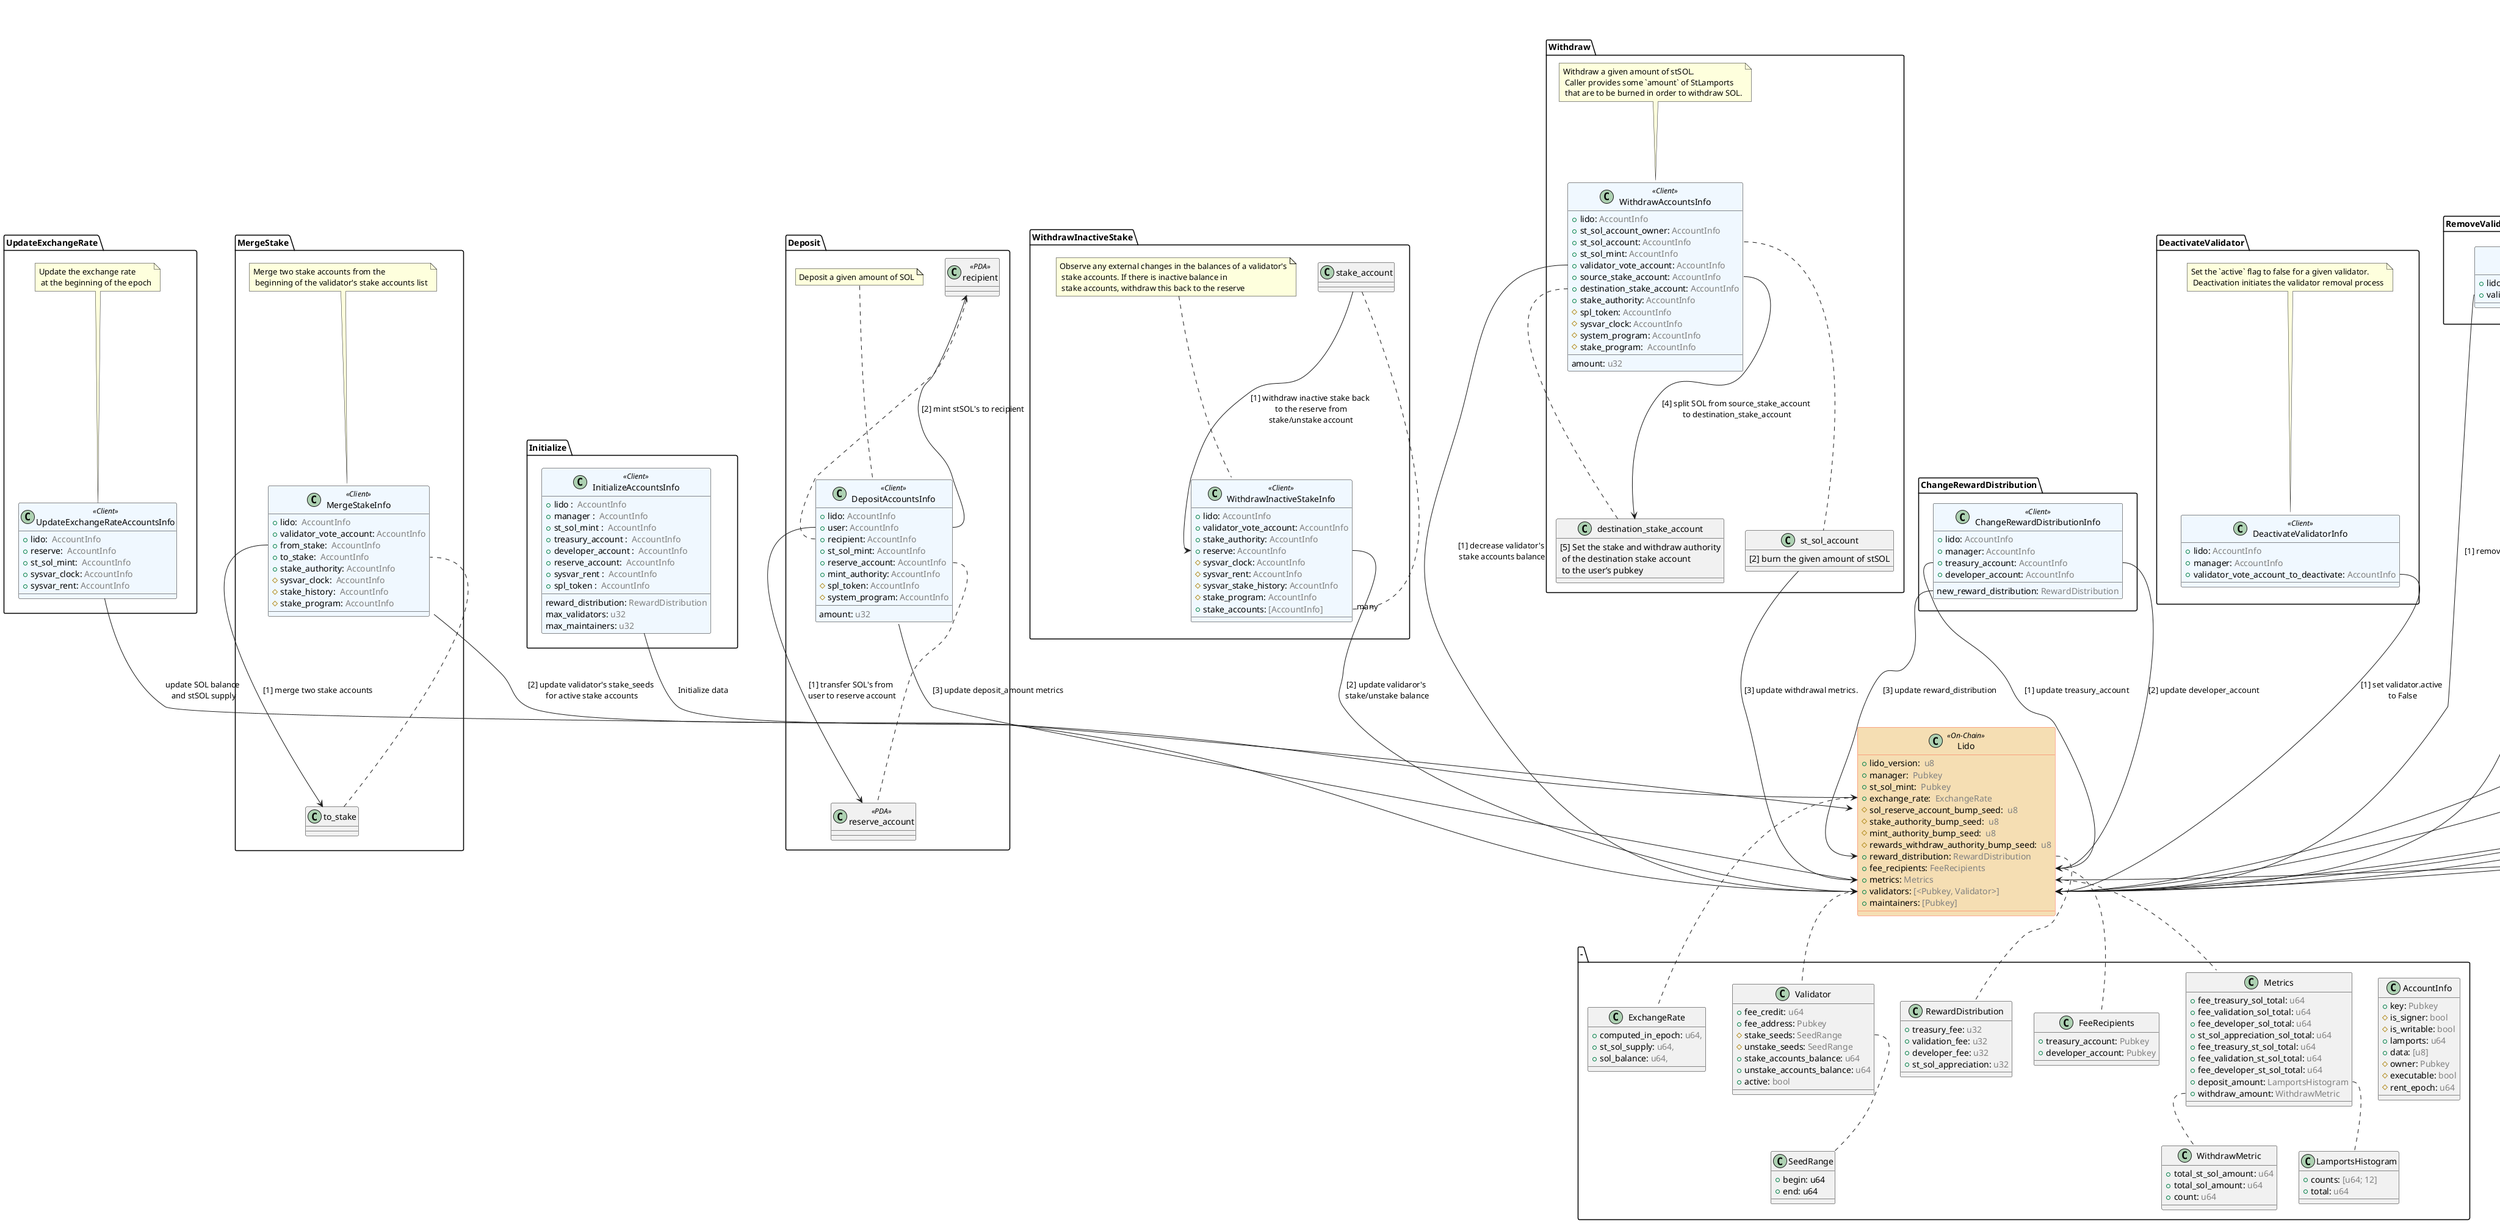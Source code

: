 @startuml SoLido program
allow_mixing

skinparam class {
  BackgroundColor<<On-Chain>> Wheat
  BorderColor<<On-Chain>> Tomato
  BackgroundColor<<Client>> aliceblue
  BorderColor<<On-Client>> aliceblue
}

skinparam stereotypeCBackgroundColor<< On-Chain >> DimGray

class Lido <<On-Chain>> {
  + lido_version: <font color="grey"> u8
  + manager: <font color="grey"> Pubkey
  + st_sol_mint: <font color="grey"> Pubkey
  + exchange_rate: <font color="grey"> ExchangeRate
  # sol_reserve_account_bump_seed: <font color="grey"> u8
  # stake_authority_bump_seed: <font color="grey"> u8
  # mint_authority_bump_seed: <font color="grey"> u8
  # rewards_withdraw_authority_bump_seed: <font color="grey"> u8
  + reward_distribution: <font color="grey">RewardDistribution
  + fee_recipients: <font color="grey">FeeRecipients
  + metrics: <font color="grey">Metrics
  + validators: <font color="grey">[<Pubkey, Validator>]
  + maintainers: <font color="grey">[Pubkey]
}

package "-" {

  class AccountInfo {
      + key: <font color="grey">Pubkey
      # is_signer: <font color="grey">bool
      # is_writable: <font color="grey">bool
      + lamports: <font color="grey">u64
      + data: <font color="grey">[u8]
      # owner: <font color="grey">Pubkey
      # executable: <font color="grey">bool
      # rent_epoch: <font color="grey">u64
  }

  class ExchangeRate {
      + computed_in_epoch: <font color="grey">u64,
      + st_sol_supply: <font color="grey">u64,
      + sol_balance: <font color="grey">u64,
  }

  class RewardDistribution {
    + treasury_fee: <font color="grey">u32
    + validation_fee: <font color="grey">u32
    + developer_fee: <font color="grey">u32
    + st_sol_appreciation: <font color="grey">u32
  }

  class FeeRecipients {
    + treasury_account: <font color="grey">Pubkey
    + developer_account: <font color="grey">Pubkey
  }

  class Metrics {
    + fee_treasury_sol_total: <font color="grey">u64
    + fee_validation_sol_total: <font color="grey">u64
    + fee_developer_sol_total: <font color="grey">u64
    + st_sol_appreciation_sol_total: <font color="grey">u64
    + fee_treasury_st_sol_total: <font color="grey">u64
    + fee_validation_st_sol_total: <font color="grey">u64
    + fee_developer_st_sol_total: <font color="grey">u64
    + deposit_amount: <font color="grey">LamportsHistogram
    + withdraw_amount: <font color="grey">WithdrawMetric
  }

  class LamportsHistogram {
    + counts: <font color="grey">[u64; 12]
    + total: <font color="grey">u64
  }

  class WithdrawMetric {
    + total_st_sol_amount: <font color="grey">u64
    + total_sol_amount: <font color="grey">u64
    + count: <font color="grey">u64
  }

  class Validator {
    + fee_credit: <font color="grey">u64
    + fee_address: <font color="grey">Pubkey
    # stake_seeds: <font color="grey">SeedRange
    # unstake_seeds: <font color="grey">SeedRange
    + stake_accounts_balance: <font color="grey">u64
    + unstake_accounts_balance: <font color="grey">u64
    + active: <font color="grey">bool
  }

  class SeedRange {
    + begin: u64
    + end: u64
  }

  Lido::exchange_rate .. ExchangeRate
  Lido::reward_distribution .. RewardDistribution
  Lido::fee_recipients .. FeeRecipients
  Lido::validators .. Validator
  Lido::metrics .. Metrics
  Metrics::deposit_amount.. LamportsHistogram
  Metrics::withdraw_amount.. WithdrawMetric
  Validator::stake_seeds .. SeedRange
}

package "Initialize" {
  InitializeAccountsInfo --> Lido : Initialize data

  class InitializeAccountsInfo <<Client>> {
    + lido : <font color="grey"> AccountInfo
    + manager : <font color="grey"> AccountInfo
    + st_sol_mint : <font color="grey"> AccountInfo
    + treasury_account : <font color="grey"> AccountInfo
    + developer_account : <font color="grey"> AccountInfo
    + reserve_account: <font color="grey"> AccountInfo
    + sysvar_rent : <font color="grey"> AccountInfo
    + spl_token : <font color="grey"> AccountInfo
    {method} reward_distribution: <font color="grey">RewardDistribution
    {method} max_validators: <font color="grey">u32
    {method} max_maintainers: <font color="grey">u32
  }
}

package Deposit {
  class DepositAccountsInfo <<Client>> {
    + lido: <font color="grey">AccountInfo
    + user: <font color="grey">AccountInfo
    + recipient: <font color="grey">AccountInfo
    + st_sol_mint: <font color="grey">AccountInfo
    + reserve_account: <font color="grey">AccountInfo
    + mint_authority: <font color="grey">AccountInfo
    # spl_token: <font color="grey">AccountInfo
    # system_program: <font color="grey">AccountInfo
    {method} amount: <font color="grey">u32
  }
  note top: Deposit a given amount of SOL

  class recipient <<PDA>>{}
  class reserve_account <<PDA>>{}

  DepositAccountsInfo::user -up-> reserve_account : [1] transfer SOL's from \nuser to reserve account
  DepositAccountsInfo::user -up-> recipient : [2] mint stSOL's to recipient
  DepositAccountsInfo::reserve_account .. reserve_account
  DepositAccountsInfo::recipient .. recipient
  DepositAccountsInfo --> Lido::metrics : [3] update deposit_amount metrics
}

package StakeDeposit {
  class StakeDepositAccountsInfo <<Client>> {
    + lido: <font color="grey">AccountInfo
    + maintainer: <font color="grey">AccountInfo
    + reserve: <font color="grey">AccountInfo
    + validator_vote_account: <font color="grey">AccountInfo
    + stake_account_merge_into: <font color="grey">AccountInfo
    + stake_account_end: <font color="grey">AccountInfo
    + stake_authority: <font color="grey">AccountInfo
    # sysvar_clock: <font color="grey">AccountInfo
    # system_program: <font color="grey">AccountInfo
    # sysvar_rent: <font color="grey">AccountInfo
    # stake_program: <font color="grey">AccountInfo
    # stake_history: <font color="grey">AccountInfo
    # stake_program_config: <font color="grey">AccountInfo
    {method} amount: <font color="grey">u32
  }
  note top: Move deposits from the reserve into a stake\n account and delegate it to a member validator

  class stake_account_end <<PDA>>{}

  StakeDepositAccountsInfo::stake_account_end .. stake_account_end
  StakeDepositAccountsInfo::reserve -left> stake_account_end : [1] Create a new account and\n fund it from the reserve
  StakeDepositAccountsInfo::validator_vote_account --> Lido::validators : [3] increase validator's\n stake_accounts_balance

  state condition <<choice>>
  condition : stake_account_end == stake_account_merge_into \n<font color="grey">(check if this was the first time we stake in this epoch)

  stake_account_end --> condition
  condition --> StakeDepositAccountsInfo::validator_vote_account : [2] True\n delegate stake to validator \nthrough stake_account_end
  condition --> StakeDepositAccountsInfo::stake_account_merge_into : [2] False\n merge stake_account_end to\n stake_account_merge_into

}

package "Unstake" {
  class UnstakeAccountsInfo <<Client>>{
    + lido: <font color="grey">AccountInfo
    + maintainer: <font color="grey">AccountInfo
    + validator_vote_account: <font color="grey">AccountInfo
    + source_stake_account: <font color="grey">AccountInfo
    + destination_unstake_account: <font color="grey">AccountInfo
    + stake_authority: <font color="grey">AccountInfo
    # sysvar_clock: <font color="grey">AccountInfo
    # system_program: <font color="grey">AccountInfo
    # stake_program: <font color="grey">AccountInfo
    {method} amount: <font color="grey">u32
    }
    note top: Unstake from a validator to a new unstake account\nCaller must be a maintainer

    class destination_unstake_account{
      [2] deactivate this account
    }

    UnstakeAccountsInfo::source_stake_account --> destination_unstake_account : [1] split SOL from source_stake_account \nto destination_unstake_account
    UnstakeAccountsInfo::destination_unstake_account .. destination_unstake_account
    destination_unstake_account --> Lido::validators : [3] increase validator's \nunstake_accounts_balance
}

package "UpdateExchangeRate" {
  class UpdateExchangeRateAccountsInfo <<Client>> {
	+ lido:  <font color="grey">AccountInfo
	+ reserve:  <font color="grey">AccountInfo
	+ st_sol_mint:  <font color="grey">AccountInfo
	+ sysvar_clock: <font color="grey">AccountInfo
	+ sysvar_rent: <font color="grey">AccountInfo
  }
  note top: Update the exchange rate\n at the beginning of the epoch

  UpdateExchangeRateAccountsInfo --> Lido::exchange_rate : update SOL balance\n and stSOL supply
}

package WithdrawInactiveStake {
  class WithdrawInactiveStakeInfo <<Client>>{
     + lido: <font color="grey">AccountInfo
     + validator_vote_account: <font color="grey">AccountInfo
     + stake_authority: <font color="grey">AccountInfo
     + reserve: <font color="grey">AccountInfo
     # sysvar_clock: <font color="grey">AccountInfo
     # sysvar_rent: <font color="grey">AccountInfo
     # sysvar_stake_history: <font color="grey">AccountInfo
     # stake_program: <font color="grey">AccountInfo
     + stake_accounts: <font color="grey">[AccountInfo]
   }
   note top: Observe any external changes in the balances of a validator's\n stake accounts. If there is inactive balance in\n stake accounts, withdraw this back to the reserve

   class stake_account{}

   stake_account --> WithdrawInactiveStakeInfo::reserve: [1] withdraw inactive stake back\n to the reserve from\n stake/unstake account
   stake_account .. "many" WithdrawInactiveStakeInfo::stake_accounts

   WithdrawInactiveStakeInfo::reserve --> Lido::validators : [2] update validaror's\n stake/unstake balance
}

package CollectValidatorFee {
  class CollectValidatorFeeInfo <<Client>>{
    + lido: <font color="grey">AccountInfo
    + validator_vote_account: <font color="grey">AccountInfo
    + st_sol_mint: <font color="grey">AccountInfo
    + mint_authority: <font color="grey">AccountInfo
    + treasury_st_sol_account:  <font color="grey">AccountInfo
    + developer_st_sol_account: <font color="grey">AccountInfo
    + reserve:  <font color="grey">AccountInfo
    + rewards_withdraw_authority: <font color="grey">AccountInfo
    # sysvar_clock:  <font color="grey">AccountInfo
    # spl_token_program: <font color="grey">AccountInfo
    # sysvar_rent:  <font color="grey">AccountInfo
    # vote_program: <font color="grey">AccountInfo
  }
  note top: Collects the validator fee from the validator vote\n account and distributes this fee across the specified\n participants. It transfers the collected Lamports to the reserve\n account, where they can be re-staked

  class treasury_st_sol_account{}
  class developer_st_sol_account{}
  class reserve{}

  CollectValidatorFeeInfo::treasury_st_sol_account .. treasury_st_sol_account
  CollectValidatorFeeInfo::developer_st_sol_account .. developer_st_sol_account
  CollectValidatorFeeInfo::validator_vote_account --> treasury_st_sol_account : [1] mint treasury stSOL fee
  CollectValidatorFeeInfo::validator_vote_account --> developer_st_sol_account : [2] mint developer stSOL fee
  CollectValidatorFeeInfo::validator_vote_account --> Lido::validators : [3] distribute remaining fees\n among all validators by\n updating their stSOL fee credit
  CollectValidatorFeeInfo::validator_vote_account --> Lido::metrics : [4] update fee metrics
  CollectValidatorFeeInfo::validator_vote_account --> reserve : [5] withdraw rewards\n to reserve
  reserve .. CollectValidatorFeeInfo::reserve
}

package Withdraw {
  class WithdrawAccountsInfo <<Client>>{
    + lido: <font color="grey">AccountInfo
    + st_sol_account_owner: <font color="grey">AccountInfo
    + st_sol_account: <font color="grey">AccountInfo
    + st_sol_mint: <font color="grey">AccountInfo
    + validator_vote_account: <font color="grey">AccountInfo
    + source_stake_account: <font color="grey">AccountInfo
    + destination_stake_account: <font color="grey">AccountInfo
    + stake_authority: <font color="grey">AccountInfo
    # spl_token: <font color="grey">AccountInfo
    # sysvar_clock: <font color="grey">AccountInfo
    # system_program: <font color="grey">AccountInfo
    # stake_program:  <font color="grey">AccountInfo
    {method} amount: <font color="grey">u32
  }
  note top: Withdraw a given amount of stSOL.\n Caller provides some `amount` of StLamports\n that are to be burned in order to withdraw SOL.

  class st_sol_account{
    [2] burn the given amount of stSOL
  }
  class destination_stake_account{
    [5] Set the stake and withdraw authority\n of the destination stake account\n to the user’s pubkey
  }

  destination_stake_account .. WithdrawAccountsInfo::destination_stake_account
  WithdrawAccountsInfo::validator_vote_account --> Lido::validators : [1] decrease validator's\n stake accounts balance
  WithdrawAccountsInfo::st_sol_account .. st_sol_account
  st_sol_account --> Lido::metrics : [3] update withdrawal metrics.
  WithdrawAccountsInfo::source_stake_account --> destination_stake_account : [4] split SOL from source_stake_account \nto destination_stake_account
}

package ClaimValidatorFee {
  class ClaimValidatorFeeInfo <<Client>>{
    + lido:  <font color="grey">AccountInfo
    + st_sol_mint: <font color="grey">AccountInfo
    + mint_authority: <font color="grey">AccountInfo
    + validator_fee_st_sol_account: <font color="grey">AccountInfo
    # spl_token: <font color="grey">AccountInfo
  }
  note top: Claim rewards from the validator\n account and distribute rewards

  Lido::validators --> ClaimValidatorFeeInfo::validator_fee_st_sol_account : [1] mint validator's fee credit\n to validator_fee_st_sol_account
  ClaimValidatorFeeInfo::validator_fee_st_sol_account --> Lido::validators : [2] set validator's\n fee_credit to 0
}

package ChangeRewardDistribution {
  class ChangeRewardDistributionInfo <<Client>>{
    + lido: <font color="grey">AccountInfo
    + manager: <font color="grey">AccountInfo
    + treasury_account: <font color="grey">AccountInfo
    + developer_account: <font color="grey">AccountInfo
    {method} new_reward_distribution: <font color="grey">RewardDistribution
  }

  ChangeRewardDistributionInfo::treasury_account --> Lido::fee_recipients : [1] update treasury_account
  ChangeRewardDistributionInfo::treasury_account --> Lido::fee_recipients : [2] update developer_account
  ChangeRewardDistributionInfo::new_reward_distribution --> Lido::reward_distribution : [3] update reward_distribution
}

package AddValidator {
  class AddValidatorInfo <<Client>>{
    + lido: <font color="grey">AccountInfo
    + manager: <font color="grey">AccountInfo
    + validator_vote_account: <font color="grey">AccountInfo
    + validator_fee_st_sol_account: <font color="grey">AccountInfo
    # sysvar_rent: <font color="grey">AccountInfo
  }

  AddValidatorInfo::validator_vote_account -->  Lido::validators : [1] add validator key
  AddValidatorInfo::validator_fee_st_sol_account --> Lido::validators : [2] create validator entry
}

package RemoveValidator{
  class RemoveValidatorInfo <<Client>>{
      + lido: <font color="grey">AccountInfo
      + validator_vote_account_to_remove: <font color="grey">AccountInfo
  }

  RemoveValidatorInfo::validator_vote_account_to_remove -->  Lido::validators : [1] remove validator
}

package DeactivateValidator {
  class DeactivateValidatorInfo <<Client>>{
    + lido: <font color="grey">AccountInfo
    + manager: <font color="grey">AccountInfo
    + validator_vote_account_to_deactivate: <font color="grey">AccountInfo
  }
  note top: Set the `active` flag to false for a given validator.\n Deactivation initiates the validator removal process

  DeactivateValidatorInfo::validator_vote_account_to_deactivate -->  Lido::validators : [1] set validator.active\n to False
}

package MergeStake {
  class MergeStakeInfo <<Client>>{
    + lido:  <font color="grey">AccountInfo
    + validator_vote_account: <font color="grey">AccountInfo
    + from_stake:  <font color="grey">AccountInfo
    + to_stake:  <font color="grey">AccountInfo
    + stake_authority: <font color="grey">AccountInfo
    # sysvar_clock:  <font color="grey">AccountInfo
    # stake_history:  <font color="grey">AccountInfo
    # stake_program: <font color="grey">AccountInfo
  }
  note top: Merge two stake accounts from the\n beginning of the validator's stake accounts list

  class to_stake{}

  MergeStakeInfo::from_stake --> to_stake : [1] merge two stake accounts
  to_stake .. MergeStakeInfo::to_stake
  MergeStakeInfo --> Lido::validators : [2] update validator's stake_seeds\n for active stake accounts
}

WithdrawInactiveStake -[hidden]up-> Lido
UpdateExchangeRate -[hidden]up-> Lido
Initialize -[hidden]up-> Lido
RemoveValidator -[hidden]up-> AddValidator
DeactivateValidator -[hidden]up-> AddValidator
MergeStake -[hidden]up-> Lido

@enduml
